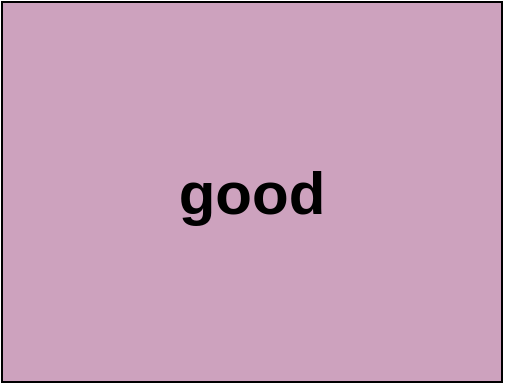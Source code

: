<mxfile version="22.0.4" type="github">
  <diagram name="第 1 页" id="eb-jyDqxbi6zcvr9The_">
    <mxGraphModel dx="1155" dy="626" grid="1" gridSize="10" guides="1" tooltips="1" connect="1" arrows="1" fold="1" page="1" pageScale="1" pageWidth="827" pageHeight="1169" math="0" shadow="0">
      <root>
        <mxCell id="0" />
        <mxCell id="1" parent="0" />
        <mxCell id="zr8TFphnQQwECOT7PpFC-1" value="" style="rounded=0;whiteSpace=wrap;html=1;fillColor=#CDA2BE;" vertex="1" parent="1">
          <mxGeometry x="20" y="220" width="250" height="190" as="geometry" />
        </mxCell>
        <mxCell id="zr8TFphnQQwECOT7PpFC-3" value="good" style="text;html=1;strokeColor=none;fillColor=none;align=center;verticalAlign=middle;whiteSpace=wrap;rounded=0;fontSize=30;fontStyle=1" vertex="1" parent="1">
          <mxGeometry x="115" y="300" width="60" height="30" as="geometry" />
        </mxCell>
      </root>
    </mxGraphModel>
  </diagram>
</mxfile>
